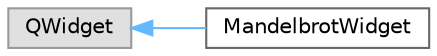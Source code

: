 digraph "类继承关系图"
{
 // LATEX_PDF_SIZE
  bgcolor="transparent";
  edge [fontname=Helvetica,fontsize=10,labelfontname=Helvetica,labelfontsize=10];
  node [fontname=Helvetica,fontsize=10,shape=box,height=0.2,width=0.4];
  rankdir="LR";
  Node0 [id="Node000000",label="QWidget",height=0.2,width=0.4,color="grey60", fillcolor="#E0E0E0", style="filled",tooltip=" "];
  Node0 -> Node1 [id="edge5780_Node000000_Node000001",dir="back",color="steelblue1",style="solid",tooltip=" "];
  Node1 [id="Node000001",label="MandelbrotWidget",height=0.2,width=0.4,color="grey40", fillcolor="white", style="filled",URL="$class_mandelbrot_widget.html",tooltip=" "];
}
